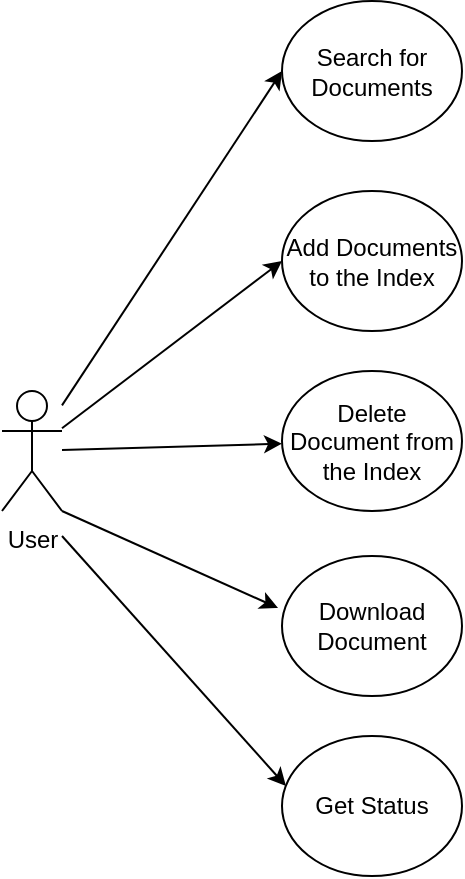 <mxfile version="25.0.0">
  <diagram name="Page-1" id="vwHNE1rIm08CPXAHGpGa">
    <mxGraphModel dx="1069" dy="711" grid="1" gridSize="10" guides="1" tooltips="1" connect="1" arrows="1" fold="1" page="1" pageScale="1" pageWidth="850" pageHeight="1100" math="0" shadow="0">
      <root>
        <mxCell id="0" />
        <mxCell id="1" parent="0" />
        <mxCell id="w49XpSVRSfYb0BnBdLCO-2" value="&lt;div&gt;User&lt;/div&gt;&lt;div&gt;&lt;br&gt;&lt;/div&gt;" style="shape=umlActor;verticalLabelPosition=bottom;verticalAlign=top;html=1;outlineConnect=0;" parent="1" vertex="1">
          <mxGeometry x="320" y="307.5" width="30" height="60" as="geometry" />
        </mxCell>
        <mxCell id="w49XpSVRSfYb0BnBdLCO-7" value="Search for Documents" style="ellipse;whiteSpace=wrap;html=1;" parent="1" vertex="1">
          <mxGeometry x="460" y="112.5" width="90" height="70" as="geometry" />
        </mxCell>
        <mxCell id="w49XpSVRSfYb0BnBdLCO-8" value="&lt;div&gt;Add Documents to the Index&lt;/div&gt;" style="ellipse;whiteSpace=wrap;html=1;" parent="1" vertex="1">
          <mxGeometry x="460" y="207.5" width="90" height="70" as="geometry" />
        </mxCell>
        <mxCell id="w49XpSVRSfYb0BnBdLCO-9" value="&lt;div&gt;Delete Document from the Index&lt;/div&gt;" style="ellipse;whiteSpace=wrap;html=1;" parent="1" vertex="1">
          <mxGeometry x="460" y="297.5" width="90" height="70" as="geometry" />
        </mxCell>
        <mxCell id="w49XpSVRSfYb0BnBdLCO-11" value="" style="endArrow=classic;html=1;rounded=0;entryX=0;entryY=0.5;entryDx=0;entryDy=0;" parent="1" source="w49XpSVRSfYb0BnBdLCO-2" target="w49XpSVRSfYb0BnBdLCO-7" edge="1">
          <mxGeometry width="50" height="50" relative="1" as="geometry">
            <mxPoint x="350" y="110" as="sourcePoint" />
            <mxPoint x="480" y="200" as="targetPoint" />
          </mxGeometry>
        </mxCell>
        <mxCell id="w49XpSVRSfYb0BnBdLCO-12" value="" style="endArrow=classic;html=1;rounded=0;entryX=0;entryY=0.5;entryDx=0;entryDy=0;" parent="1" source="w49XpSVRSfYb0BnBdLCO-2" target="w49XpSVRSfYb0BnBdLCO-8" edge="1">
          <mxGeometry width="50" height="50" relative="1" as="geometry">
            <mxPoint x="430" y="250" as="sourcePoint" />
            <mxPoint x="480" y="200" as="targetPoint" />
          </mxGeometry>
        </mxCell>
        <mxCell id="w49XpSVRSfYb0BnBdLCO-13" value="" style="endArrow=classic;html=1;rounded=0;" parent="1" source="w49XpSVRSfYb0BnBdLCO-2" target="w49XpSVRSfYb0BnBdLCO-9" edge="1">
          <mxGeometry width="50" height="50" relative="1" as="geometry">
            <mxPoint x="430" y="250" as="sourcePoint" />
            <mxPoint x="480" y="200" as="targetPoint" />
          </mxGeometry>
        </mxCell>
        <mxCell id="L_7Cl5XolsXpORrl-7ja-1" value="&lt;div&gt;Download Document&lt;br&gt;&lt;/div&gt;" style="ellipse;whiteSpace=wrap;html=1;" vertex="1" parent="1">
          <mxGeometry x="460" y="390" width="90" height="70" as="geometry" />
        </mxCell>
        <mxCell id="L_7Cl5XolsXpORrl-7ja-2" value="Get Status" style="ellipse;whiteSpace=wrap;html=1;" vertex="1" parent="1">
          <mxGeometry x="460" y="480" width="90" height="70" as="geometry" />
        </mxCell>
        <mxCell id="L_7Cl5XolsXpORrl-7ja-3" value="" style="endArrow=classic;html=1;rounded=0;entryX=-0.022;entryY=0.371;entryDx=0;entryDy=0;exitX=1;exitY=1;exitDx=0;exitDy=0;exitPerimeter=0;entryPerimeter=0;" edge="1" parent="1" source="w49XpSVRSfYb0BnBdLCO-2" target="L_7Cl5XolsXpORrl-7ja-1">
          <mxGeometry width="50" height="50" relative="1" as="geometry">
            <mxPoint x="360" y="336" as="sourcePoint" />
            <mxPoint x="470" y="253" as="targetPoint" />
          </mxGeometry>
        </mxCell>
        <mxCell id="L_7Cl5XolsXpORrl-7ja-4" value="" style="endArrow=classic;html=1;rounded=0;entryX=0.022;entryY=0.357;entryDx=0;entryDy=0;entryPerimeter=0;" edge="1" parent="1" target="L_7Cl5XolsXpORrl-7ja-2">
          <mxGeometry width="50" height="50" relative="1" as="geometry">
            <mxPoint x="350" y="380" as="sourcePoint" />
            <mxPoint x="448" y="438" as="targetPoint" />
          </mxGeometry>
        </mxCell>
      </root>
    </mxGraphModel>
  </diagram>
</mxfile>
